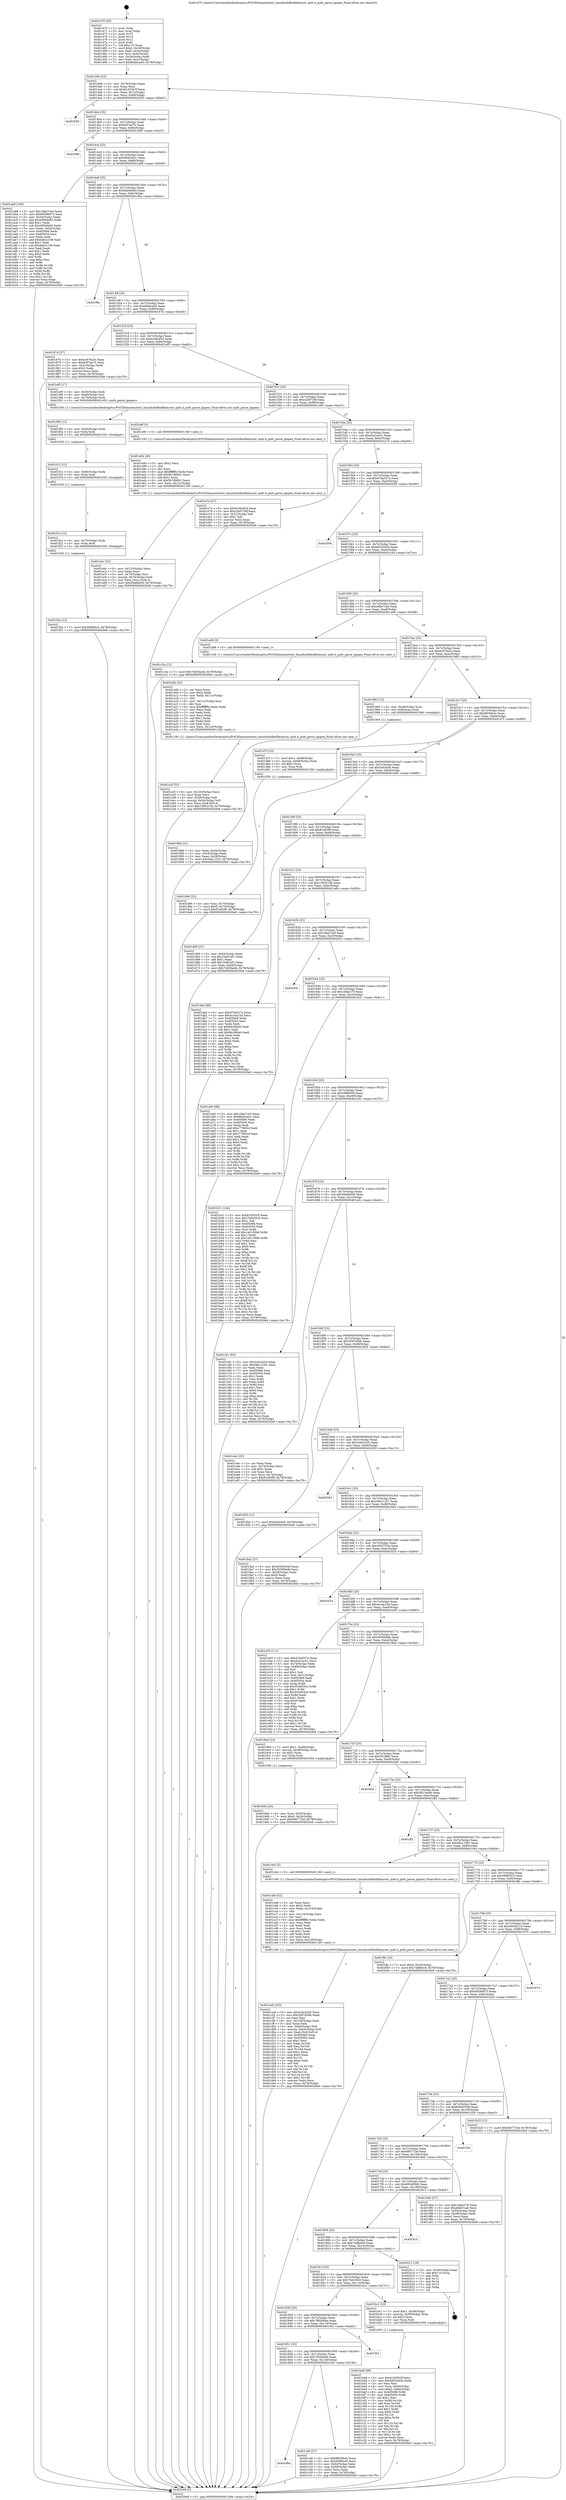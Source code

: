 digraph "0x401470" {
  label = "0x401470 (/mnt/c/Users/mathe/Desktop/tcc/POCII/binaries/extr_linuxfsnfsflexfilelayout..pnfs.h_pnfs_parse_lgopen_Final-ollvm.out::main(0))"
  labelloc = "t"
  node[shape=record]

  Entry [label="",width=0.3,height=0.3,shape=circle,fillcolor=black,style=filled]
  "0x40149d" [label="{
     0x40149d [23]\l
     | [instrs]\l
     &nbsp;&nbsp;0x40149d \<+3\>: mov -0x78(%rbp),%eax\l
     &nbsp;&nbsp;0x4014a0 \<+2\>: mov %eax,%ecx\l
     &nbsp;&nbsp;0x4014a2 \<+6\>: sub $0x81d3553f,%ecx\l
     &nbsp;&nbsp;0x4014a8 \<+3\>: mov %eax,-0x7c(%rbp)\l
     &nbsp;&nbsp;0x4014ab \<+3\>: mov %ecx,-0x80(%rbp)\l
     &nbsp;&nbsp;0x4014ae \<+6\>: je 0000000000402055 \<main+0xbe5\>\l
  }"]
  "0x402055" [label="{
     0x402055\l
  }", style=dashed]
  "0x4014b4" [label="{
     0x4014b4 [25]\l
     | [instrs]\l
     &nbsp;&nbsp;0x4014b4 \<+5\>: jmp 00000000004014b9 \<main+0x49\>\l
     &nbsp;&nbsp;0x4014b9 \<+3\>: mov -0x7c(%rbp),%eax\l
     &nbsp;&nbsp;0x4014bc \<+5\>: sub $0x83f7ee75,%eax\l
     &nbsp;&nbsp;0x4014c1 \<+6\>: mov %eax,-0x84(%rbp)\l
     &nbsp;&nbsp;0x4014c7 \<+6\>: je 000000000040188f \<main+0x41f\>\l
  }"]
  Exit [label="",width=0.3,height=0.3,shape=circle,fillcolor=black,style=filled,peripheries=2]
  "0x40188f" [label="{
     0x40188f\l
  }", style=dashed]
  "0x4014cd" [label="{
     0x4014cd [25]\l
     | [instrs]\l
     &nbsp;&nbsp;0x4014cd \<+5\>: jmp 00000000004014d2 \<main+0x62\>\l
     &nbsp;&nbsp;0x4014d2 \<+3\>: mov -0x7c(%rbp),%eax\l
     &nbsp;&nbsp;0x4014d5 \<+5\>: sub $0x98d0ce41,%eax\l
     &nbsp;&nbsp;0x4014da \<+6\>: mov %eax,-0x88(%rbp)\l
     &nbsp;&nbsp;0x4014e0 \<+6\>: je 0000000000401ab8 \<main+0x648\>\l
  }"]
  "0x401f2a" [label="{
     0x401f2a [12]\l
     | [instrs]\l
     &nbsp;&nbsp;0x401f2a \<+7\>: movl $0x596f93c5,-0x78(%rbp)\l
     &nbsp;&nbsp;0x401f31 \<+5\>: jmp 00000000004020e8 \<main+0xc78\>\l
  }"]
  "0x401ab8" [label="{
     0x401ab8 [109]\l
     | [instrs]\l
     &nbsp;&nbsp;0x401ab8 \<+5\>: mov $0x18ab7ce0,%eax\l
     &nbsp;&nbsp;0x401abd \<+5\>: mov $0x60590073,%ecx\l
     &nbsp;&nbsp;0x401ac2 \<+3\>: mov -0x54(%rbp),%edx\l
     &nbsp;&nbsp;0x401ac5 \<+6\>: add $0xe090da83,%edx\l
     &nbsp;&nbsp;0x401acb \<+3\>: add $0x1,%edx\l
     &nbsp;&nbsp;0x401ace \<+6\>: sub $0xe090da83,%edx\l
     &nbsp;&nbsp;0x401ad4 \<+3\>: mov %edx,-0x54(%rbp)\l
     &nbsp;&nbsp;0x401ad7 \<+7\>: mov 0x405068,%edx\l
     &nbsp;&nbsp;0x401ade \<+7\>: mov 0x405054,%esi\l
     &nbsp;&nbsp;0x401ae5 \<+2\>: mov %edx,%edi\l
     &nbsp;&nbsp;0x401ae7 \<+6\>: add $0xda82c109,%edi\l
     &nbsp;&nbsp;0x401aed \<+3\>: sub $0x1,%edi\l
     &nbsp;&nbsp;0x401af0 \<+6\>: sub $0xda82c109,%edi\l
     &nbsp;&nbsp;0x401af6 \<+3\>: imul %edi,%edx\l
     &nbsp;&nbsp;0x401af9 \<+3\>: and $0x1,%edx\l
     &nbsp;&nbsp;0x401afc \<+3\>: cmp $0x0,%edx\l
     &nbsp;&nbsp;0x401aff \<+4\>: sete %r8b\l
     &nbsp;&nbsp;0x401b03 \<+3\>: cmp $0xa,%esi\l
     &nbsp;&nbsp;0x401b06 \<+4\>: setl %r9b\l
     &nbsp;&nbsp;0x401b0a \<+3\>: mov %r8b,%r10b\l
     &nbsp;&nbsp;0x401b0d \<+3\>: and %r9b,%r10b\l
     &nbsp;&nbsp;0x401b10 \<+3\>: xor %r9b,%r8b\l
     &nbsp;&nbsp;0x401b13 \<+3\>: or %r8b,%r10b\l
     &nbsp;&nbsp;0x401b16 \<+4\>: test $0x1,%r10b\l
     &nbsp;&nbsp;0x401b1a \<+3\>: cmovne %ecx,%eax\l
     &nbsp;&nbsp;0x401b1d \<+3\>: mov %eax,-0x78(%rbp)\l
     &nbsp;&nbsp;0x401b20 \<+5\>: jmp 00000000004020e8 \<main+0xc78\>\l
  }"]
  "0x4014e6" [label="{
     0x4014e6 [25]\l
     | [instrs]\l
     &nbsp;&nbsp;0x4014e6 \<+5\>: jmp 00000000004014eb \<main+0x7b\>\l
     &nbsp;&nbsp;0x4014eb \<+3\>: mov -0x7c(%rbp),%eax\l
     &nbsp;&nbsp;0x4014ee \<+5\>: sub $0x9eb0d3b0,%eax\l
     &nbsp;&nbsp;0x4014f3 \<+6\>: mov %eax,-0x8c(%rbp)\l
     &nbsp;&nbsp;0x4014f9 \<+6\>: je 0000000000401f9a \<main+0xb2a\>\l
  }"]
  "0x401f1e" [label="{
     0x401f1e [12]\l
     | [instrs]\l
     &nbsp;&nbsp;0x401f1e \<+4\>: mov -0x70(%rbp),%rdx\l
     &nbsp;&nbsp;0x401f22 \<+3\>: mov %rdx,%rdi\l
     &nbsp;&nbsp;0x401f25 \<+5\>: call 0000000000401030 \<free@plt\>\l
     | [calls]\l
     &nbsp;&nbsp;0x401030 \{1\} (unknown)\l
  }"]
  "0x401f9a" [label="{
     0x401f9a\l
  }", style=dashed]
  "0x4014ff" [label="{
     0x4014ff [25]\l
     | [instrs]\l
     &nbsp;&nbsp;0x4014ff \<+5\>: jmp 0000000000401504 \<main+0x94\>\l
     &nbsp;&nbsp;0x401504 \<+3\>: mov -0x7c(%rbp),%eax\l
     &nbsp;&nbsp;0x401507 \<+5\>: sub $0xb8dbcad5,%eax\l
     &nbsp;&nbsp;0x40150c \<+6\>: mov %eax,-0x90(%rbp)\l
     &nbsp;&nbsp;0x401512 \<+6\>: je 0000000000401874 \<main+0x404\>\l
  }"]
  "0x401f12" [label="{
     0x401f12 [12]\l
     | [instrs]\l
     &nbsp;&nbsp;0x401f12 \<+4\>: mov -0x60(%rbp),%rdx\l
     &nbsp;&nbsp;0x401f16 \<+3\>: mov %rdx,%rdi\l
     &nbsp;&nbsp;0x401f19 \<+5\>: call 0000000000401030 \<free@plt\>\l
     | [calls]\l
     &nbsp;&nbsp;0x401030 \{1\} (unknown)\l
  }"]
  "0x401874" [label="{
     0x401874 [27]\l
     | [instrs]\l
     &nbsp;&nbsp;0x401874 \<+5\>: mov $0xec876a3c,%eax\l
     &nbsp;&nbsp;0x401879 \<+5\>: mov $0x83f7ee75,%ecx\l
     &nbsp;&nbsp;0x40187e \<+3\>: mov -0x2c(%rbp),%edx\l
     &nbsp;&nbsp;0x401881 \<+3\>: cmp $0x2,%edx\l
     &nbsp;&nbsp;0x401884 \<+3\>: cmovne %ecx,%eax\l
     &nbsp;&nbsp;0x401887 \<+3\>: mov %eax,-0x78(%rbp)\l
     &nbsp;&nbsp;0x40188a \<+5\>: jmp 00000000004020e8 \<main+0xc78\>\l
  }"]
  "0x401518" [label="{
     0x401518 [25]\l
     | [instrs]\l
     &nbsp;&nbsp;0x401518 \<+5\>: jmp 000000000040151d \<main+0xad\>\l
     &nbsp;&nbsp;0x40151d \<+3\>: mov -0x7c(%rbp),%eax\l
     &nbsp;&nbsp;0x401520 \<+5\>: sub $0xbc39cd54,%eax\l
     &nbsp;&nbsp;0x401525 \<+6\>: mov %eax,-0x94(%rbp)\l
     &nbsp;&nbsp;0x40152b \<+6\>: je 0000000000401ef5 \<main+0xa85\>\l
  }"]
  "0x4020e8" [label="{
     0x4020e8 [5]\l
     | [instrs]\l
     &nbsp;&nbsp;0x4020e8 \<+5\>: jmp 000000000040149d \<main+0x2d\>\l
  }"]
  "0x401470" [label="{
     0x401470 [45]\l
     | [instrs]\l
     &nbsp;&nbsp;0x401470 \<+1\>: push %rbp\l
     &nbsp;&nbsp;0x401471 \<+3\>: mov %rsp,%rbp\l
     &nbsp;&nbsp;0x401474 \<+2\>: push %r15\l
     &nbsp;&nbsp;0x401476 \<+2\>: push %r14\l
     &nbsp;&nbsp;0x401478 \<+2\>: push %r12\l
     &nbsp;&nbsp;0x40147a \<+1\>: push %rbx\l
     &nbsp;&nbsp;0x40147b \<+7\>: sub $0x110,%rsp\l
     &nbsp;&nbsp;0x401482 \<+7\>: movl $0x0,-0x30(%rbp)\l
     &nbsp;&nbsp;0x401489 \<+3\>: mov %edi,-0x34(%rbp)\l
     &nbsp;&nbsp;0x40148c \<+4\>: mov %rsi,-0x40(%rbp)\l
     &nbsp;&nbsp;0x401490 \<+3\>: mov -0x34(%rbp),%edi\l
     &nbsp;&nbsp;0x401493 \<+3\>: mov %edi,-0x2c(%rbp)\l
     &nbsp;&nbsp;0x401496 \<+7\>: movl $0xb8dbcad5,-0x78(%rbp)\l
  }"]
  "0x401f06" [label="{
     0x401f06 [12]\l
     | [instrs]\l
     &nbsp;&nbsp;0x401f06 \<+4\>: mov -0x50(%rbp),%rdx\l
     &nbsp;&nbsp;0x401f0a \<+3\>: mov %rdx,%rdi\l
     &nbsp;&nbsp;0x401f0d \<+5\>: call 0000000000401030 \<free@plt\>\l
     | [calls]\l
     &nbsp;&nbsp;0x401030 \{1\} (unknown)\l
  }"]
  "0x401ef5" [label="{
     0x401ef5 [17]\l
     | [instrs]\l
     &nbsp;&nbsp;0x401ef5 \<+4\>: mov -0x50(%rbp),%rdi\l
     &nbsp;&nbsp;0x401ef9 \<+4\>: mov -0x60(%rbp),%rsi\l
     &nbsp;&nbsp;0x401efd \<+4\>: mov -0x70(%rbp),%rdx\l
     &nbsp;&nbsp;0x401f01 \<+5\>: call 0000000000401450 \<pnfs_parse_lgopen\>\l
     | [calls]\l
     &nbsp;&nbsp;0x401450 \{1\} (/mnt/c/Users/mathe/Desktop/tcc/POCII/binaries/extr_linuxfsnfsflexfilelayout..pnfs.h_pnfs_parse_lgopen_Final-ollvm.out::pnfs_parse_lgopen)\l
  }"]
  "0x401531" [label="{
     0x401531 [25]\l
     | [instrs]\l
     &nbsp;&nbsp;0x401531 \<+5\>: jmp 0000000000401536 \<main+0xc6\>\l
     &nbsp;&nbsp;0x401536 \<+3\>: mov -0x7c(%rbp),%eax\l
     &nbsp;&nbsp;0x401539 \<+5\>: sub $0xc2b0729f,%eax\l
     &nbsp;&nbsp;0x40153e \<+6\>: mov %eax,-0x98(%rbp)\l
     &nbsp;&nbsp;0x401544 \<+6\>: je 0000000000401e8f \<main+0xa1f\>\l
  }"]
  "0x401ebc" [label="{
     0x401ebc [32]\l
     | [instrs]\l
     &nbsp;&nbsp;0x401ebc \<+6\>: mov -0x12c(%rbp),%ecx\l
     &nbsp;&nbsp;0x401ec2 \<+3\>: imul %eax,%ecx\l
     &nbsp;&nbsp;0x401ec5 \<+4\>: mov -0x70(%rbp),%rsi\l
     &nbsp;&nbsp;0x401ec9 \<+4\>: movslq -0x74(%rbp),%rdi\l
     &nbsp;&nbsp;0x401ecd \<+3\>: mov %ecx,(%rsi,%rdi,4)\l
     &nbsp;&nbsp;0x401ed0 \<+7\>: movl $0x29a6bd36,-0x78(%rbp)\l
     &nbsp;&nbsp;0x401ed7 \<+5\>: jmp 00000000004020e8 \<main+0xc78\>\l
  }"]
  "0x401e8f" [label="{
     0x401e8f [5]\l
     | [instrs]\l
     &nbsp;&nbsp;0x401e8f \<+5\>: call 0000000000401160 \<next_i\>\l
     | [calls]\l
     &nbsp;&nbsp;0x401160 \{1\} (/mnt/c/Users/mathe/Desktop/tcc/POCII/binaries/extr_linuxfsnfsflexfilelayout..pnfs.h_pnfs_parse_lgopen_Final-ollvm.out::next_i)\l
  }"]
  "0x40154a" [label="{
     0x40154a [25]\l
     | [instrs]\l
     &nbsp;&nbsp;0x40154a \<+5\>: jmp 000000000040154f \<main+0xdf\>\l
     &nbsp;&nbsp;0x40154f \<+3\>: mov -0x7c(%rbp),%eax\l
     &nbsp;&nbsp;0x401552 \<+5\>: sub $0xd2a1ec41,%eax\l
     &nbsp;&nbsp;0x401557 \<+6\>: mov %eax,-0x9c(%rbp)\l
     &nbsp;&nbsp;0x40155d \<+6\>: je 0000000000401e74 \<main+0xa04\>\l
  }"]
  "0x401e94" [label="{
     0x401e94 [40]\l
     | [instrs]\l
     &nbsp;&nbsp;0x401e94 \<+5\>: mov $0x2,%ecx\l
     &nbsp;&nbsp;0x401e99 \<+1\>: cltd\l
     &nbsp;&nbsp;0x401e9a \<+2\>: idiv %ecx\l
     &nbsp;&nbsp;0x401e9c \<+6\>: imul $0xfffffffe,%edx,%ecx\l
     &nbsp;&nbsp;0x401ea2 \<+6\>: add $0x5b7d8061,%ecx\l
     &nbsp;&nbsp;0x401ea8 \<+3\>: add $0x1,%ecx\l
     &nbsp;&nbsp;0x401eab \<+6\>: sub $0x5b7d8061,%ecx\l
     &nbsp;&nbsp;0x401eb1 \<+6\>: mov %ecx,-0x12c(%rbp)\l
     &nbsp;&nbsp;0x401eb7 \<+5\>: call 0000000000401160 \<next_i\>\l
     | [calls]\l
     &nbsp;&nbsp;0x401160 \{1\} (/mnt/c/Users/mathe/Desktop/tcc/POCII/binaries/extr_linuxfsnfsflexfilelayout..pnfs.h_pnfs_parse_lgopen_Final-ollvm.out::next_i)\l
  }"]
  "0x401e74" [label="{
     0x401e74 [27]\l
     | [instrs]\l
     &nbsp;&nbsp;0x401e74 \<+5\>: mov $0xbc39cd54,%eax\l
     &nbsp;&nbsp;0x401e79 \<+5\>: mov $0xc2b0729f,%ecx\l
     &nbsp;&nbsp;0x401e7e \<+3\>: mov -0x21(%rbp),%dl\l
     &nbsp;&nbsp;0x401e81 \<+3\>: test $0x1,%dl\l
     &nbsp;&nbsp;0x401e84 \<+3\>: cmovne %ecx,%eax\l
     &nbsp;&nbsp;0x401e87 \<+3\>: mov %eax,-0x78(%rbp)\l
     &nbsp;&nbsp;0x401e8a \<+5\>: jmp 00000000004020e8 \<main+0xc78\>\l
  }"]
  "0x401563" [label="{
     0x401563 [25]\l
     | [instrs]\l
     &nbsp;&nbsp;0x401563 \<+5\>: jmp 0000000000401568 \<main+0xf8\>\l
     &nbsp;&nbsp;0x401568 \<+3\>: mov -0x7c(%rbp),%eax\l
     &nbsp;&nbsp;0x40156b \<+5\>: sub $0xd7da527a,%eax\l
     &nbsp;&nbsp;0x401570 \<+6\>: mov %eax,-0xa0(%rbp)\l
     &nbsp;&nbsp;0x401576 \<+6\>: je 00000000004020d0 \<main+0xc60\>\l
  }"]
  "0x401d96" [label="{
     0x401d96 [23]\l
     | [instrs]\l
     &nbsp;&nbsp;0x401d96 \<+4\>: mov %rax,-0x70(%rbp)\l
     &nbsp;&nbsp;0x401d9a \<+7\>: movl $0x0,-0x74(%rbp)\l
     &nbsp;&nbsp;0x401da1 \<+7\>: movl $0x81e83f9,-0x78(%rbp)\l
     &nbsp;&nbsp;0x401da8 \<+5\>: jmp 00000000004020e8 \<main+0xc78\>\l
  }"]
  "0x4020d0" [label="{
     0x4020d0\l
  }", style=dashed]
  "0x40157c" [label="{
     0x40157c [25]\l
     | [instrs]\l
     &nbsp;&nbsp;0x40157c \<+5\>: jmp 0000000000401581 \<main+0x111\>\l
     &nbsp;&nbsp;0x401581 \<+3\>: mov -0x7c(%rbp),%eax\l
     &nbsp;&nbsp;0x401584 \<+5\>: sub $0xdd52045a,%eax\l
     &nbsp;&nbsp;0x401589 \<+6\>: mov %eax,-0xa4(%rbp)\l
     &nbsp;&nbsp;0x40158f \<+6\>: je 0000000000401c3a \<main+0x7ca\>\l
  }"]
  "0x401ced" [label="{
     0x401ced [103]\l
     | [instrs]\l
     &nbsp;&nbsp;0x401ced \<+5\>: mov $0x3cdc4220,%ecx\l
     &nbsp;&nbsp;0x401cf2 \<+5\>: mov $0x3597d59b,%edx\l
     &nbsp;&nbsp;0x401cf7 \<+2\>: xor %esi,%esi\l
     &nbsp;&nbsp;0x401cf9 \<+6\>: mov -0x128(%rbp),%edi\l
     &nbsp;&nbsp;0x401cff \<+3\>: imul %eax,%edi\l
     &nbsp;&nbsp;0x401d02 \<+4\>: mov -0x60(%rbp),%r8\l
     &nbsp;&nbsp;0x401d06 \<+4\>: movslq -0x64(%rbp),%r9\l
     &nbsp;&nbsp;0x401d0a \<+4\>: mov %edi,(%r8,%r9,4)\l
     &nbsp;&nbsp;0x401d0e \<+7\>: mov 0x405068,%eax\l
     &nbsp;&nbsp;0x401d15 \<+7\>: mov 0x405054,%edi\l
     &nbsp;&nbsp;0x401d1c \<+3\>: sub $0x1,%esi\l
     &nbsp;&nbsp;0x401d1f \<+3\>: mov %eax,%r10d\l
     &nbsp;&nbsp;0x401d22 \<+3\>: add %esi,%r10d\l
     &nbsp;&nbsp;0x401d25 \<+4\>: imul %r10d,%eax\l
     &nbsp;&nbsp;0x401d29 \<+3\>: and $0x1,%eax\l
     &nbsp;&nbsp;0x401d2c \<+3\>: cmp $0x0,%eax\l
     &nbsp;&nbsp;0x401d2f \<+4\>: sete %r11b\l
     &nbsp;&nbsp;0x401d33 \<+3\>: cmp $0xa,%edi\l
     &nbsp;&nbsp;0x401d36 \<+3\>: setl %bl\l
     &nbsp;&nbsp;0x401d39 \<+3\>: mov %r11b,%r14b\l
     &nbsp;&nbsp;0x401d3c \<+3\>: and %bl,%r14b\l
     &nbsp;&nbsp;0x401d3f \<+3\>: xor %bl,%r11b\l
     &nbsp;&nbsp;0x401d42 \<+3\>: or %r11b,%r14b\l
     &nbsp;&nbsp;0x401d45 \<+4\>: test $0x1,%r14b\l
     &nbsp;&nbsp;0x401d49 \<+3\>: cmovne %edx,%ecx\l
     &nbsp;&nbsp;0x401d4c \<+3\>: mov %ecx,-0x78(%rbp)\l
     &nbsp;&nbsp;0x401d4f \<+5\>: jmp 00000000004020e8 \<main+0xc78\>\l
  }"]
  "0x401c3a" [label="{
     0x401c3a [12]\l
     | [instrs]\l
     &nbsp;&nbsp;0x401c3a \<+7\>: movl $0x7d206ad4,-0x78(%rbp)\l
     &nbsp;&nbsp;0x401c41 \<+5\>: jmp 00000000004020e8 \<main+0xc78\>\l
  }"]
  "0x401595" [label="{
     0x401595 [25]\l
     | [instrs]\l
     &nbsp;&nbsp;0x401595 \<+5\>: jmp 000000000040159a \<main+0x12a\>\l
     &nbsp;&nbsp;0x40159a \<+3\>: mov -0x7c(%rbp),%eax\l
     &nbsp;&nbsp;0x40159d \<+5\>: sub $0xdd8e7ca6,%eax\l
     &nbsp;&nbsp;0x4015a2 \<+6\>: mov %eax,-0xa8(%rbp)\l
     &nbsp;&nbsp;0x4015a8 \<+6\>: je 0000000000401a06 \<main+0x596\>\l
  }"]
  "0x401cb9" [label="{
     0x401cb9 [52]\l
     | [instrs]\l
     &nbsp;&nbsp;0x401cb9 \<+2\>: xor %ecx,%ecx\l
     &nbsp;&nbsp;0x401cbb \<+5\>: mov $0x2,%edx\l
     &nbsp;&nbsp;0x401cc0 \<+6\>: mov %edx,-0x124(%rbp)\l
     &nbsp;&nbsp;0x401cc6 \<+1\>: cltd\l
     &nbsp;&nbsp;0x401cc7 \<+6\>: mov -0x124(%rbp),%esi\l
     &nbsp;&nbsp;0x401ccd \<+2\>: idiv %esi\l
     &nbsp;&nbsp;0x401ccf \<+6\>: imul $0xfffffffe,%edx,%edx\l
     &nbsp;&nbsp;0x401cd5 \<+2\>: mov %ecx,%edi\l
     &nbsp;&nbsp;0x401cd7 \<+2\>: sub %edx,%edi\l
     &nbsp;&nbsp;0x401cd9 \<+2\>: mov %ecx,%edx\l
     &nbsp;&nbsp;0x401cdb \<+3\>: sub $0x1,%edx\l
     &nbsp;&nbsp;0x401cde \<+2\>: add %edx,%edi\l
     &nbsp;&nbsp;0x401ce0 \<+2\>: sub %edi,%ecx\l
     &nbsp;&nbsp;0x401ce2 \<+6\>: mov %ecx,-0x128(%rbp)\l
     &nbsp;&nbsp;0x401ce8 \<+5\>: call 0000000000401160 \<next_i\>\l
     | [calls]\l
     &nbsp;&nbsp;0x401160 \{1\} (/mnt/c/Users/mathe/Desktop/tcc/POCII/binaries/extr_linuxfsnfsflexfilelayout..pnfs.h_pnfs_parse_lgopen_Final-ollvm.out::next_i)\l
  }"]
  "0x401a06" [label="{
     0x401a06 [5]\l
     | [instrs]\l
     &nbsp;&nbsp;0x401a06 \<+5\>: call 0000000000401160 \<next_i\>\l
     | [calls]\l
     &nbsp;&nbsp;0x401160 \{1\} (/mnt/c/Users/mathe/Desktop/tcc/POCII/binaries/extr_linuxfsnfsflexfilelayout..pnfs.h_pnfs_parse_lgopen_Final-ollvm.out::next_i)\l
  }"]
  "0x4015ae" [label="{
     0x4015ae [25]\l
     | [instrs]\l
     &nbsp;&nbsp;0x4015ae \<+5\>: jmp 00000000004015b3 \<main+0x143\>\l
     &nbsp;&nbsp;0x4015b3 \<+3\>: mov -0x7c(%rbp),%eax\l
     &nbsp;&nbsp;0x4015b6 \<+5\>: sub $0xec876a3c,%eax\l
     &nbsp;&nbsp;0x4015bb \<+6\>: mov %eax,-0xac(%rbp)\l
     &nbsp;&nbsp;0x4015c1 \<+6\>: je 0000000000401980 \<main+0x510\>\l
  }"]
  "0x40186a" [label="{
     0x40186a\l
  }", style=dashed]
  "0x401980" [label="{
     0x401980 [13]\l
     | [instrs]\l
     &nbsp;&nbsp;0x401980 \<+4\>: mov -0x40(%rbp),%rax\l
     &nbsp;&nbsp;0x401984 \<+4\>: mov 0x8(%rax),%rdi\l
     &nbsp;&nbsp;0x401988 \<+5\>: call 0000000000401060 \<atoi@plt\>\l
     | [calls]\l
     &nbsp;&nbsp;0x401060 \{1\} (unknown)\l
  }"]
  "0x4015c7" [label="{
     0x4015c7 [25]\l
     | [instrs]\l
     &nbsp;&nbsp;0x4015c7 \<+5\>: jmp 00000000004015cc \<main+0x15c\>\l
     &nbsp;&nbsp;0x4015cc \<+3\>: mov -0x7c(%rbp),%eax\l
     &nbsp;&nbsp;0x4015cf \<+5\>: sub $0xf6939e4c,%eax\l
     &nbsp;&nbsp;0x4015d4 \<+6\>: mov %eax,-0xb0(%rbp)\l
     &nbsp;&nbsp;0x4015da \<+6\>: je 0000000000401d7f \<main+0x90f\>\l
  }"]
  "0x40198d" [label="{
     0x40198d [21]\l
     | [instrs]\l
     &nbsp;&nbsp;0x40198d \<+3\>: mov %eax,-0x44(%rbp)\l
     &nbsp;&nbsp;0x401990 \<+3\>: mov -0x44(%rbp),%eax\l
     &nbsp;&nbsp;0x401993 \<+3\>: mov %eax,-0x28(%rbp)\l
     &nbsp;&nbsp;0x401996 \<+7\>: movl $0x3de11251,-0x78(%rbp)\l
     &nbsp;&nbsp;0x40199d \<+5\>: jmp 00000000004020e8 \<main+0xc78\>\l
  }"]
  "0x401c46" [label="{
     0x401c46 [27]\l
     | [instrs]\l
     &nbsp;&nbsp;0x401c46 \<+5\>: mov $0xf6939e4c,%eax\l
     &nbsp;&nbsp;0x401c4b \<+5\>: mov $0x26f89c00,%ecx\l
     &nbsp;&nbsp;0x401c50 \<+3\>: mov -0x64(%rbp),%edx\l
     &nbsp;&nbsp;0x401c53 \<+3\>: cmp -0x58(%rbp),%edx\l
     &nbsp;&nbsp;0x401c56 \<+3\>: cmovl %ecx,%eax\l
     &nbsp;&nbsp;0x401c59 \<+3\>: mov %eax,-0x78(%rbp)\l
     &nbsp;&nbsp;0x401c5c \<+5\>: jmp 00000000004020e8 \<main+0xc78\>\l
  }"]
  "0x401d7f" [label="{
     0x401d7f [23]\l
     | [instrs]\l
     &nbsp;&nbsp;0x401d7f \<+7\>: movl $0x1,-0x68(%rbp)\l
     &nbsp;&nbsp;0x401d86 \<+4\>: movslq -0x68(%rbp),%rax\l
     &nbsp;&nbsp;0x401d8a \<+4\>: shl $0x2,%rax\l
     &nbsp;&nbsp;0x401d8e \<+3\>: mov %rax,%rdi\l
     &nbsp;&nbsp;0x401d91 \<+5\>: call 0000000000401050 \<malloc@plt\>\l
     | [calls]\l
     &nbsp;&nbsp;0x401050 \{1\} (unknown)\l
  }"]
  "0x4015e0" [label="{
     0x4015e0 [25]\l
     | [instrs]\l
     &nbsp;&nbsp;0x4015e0 \<+5\>: jmp 00000000004015e5 \<main+0x175\>\l
     &nbsp;&nbsp;0x4015e5 \<+3\>: mov -0x7c(%rbp),%eax\l
     &nbsp;&nbsp;0x4015e8 \<+5\>: sub $0x5e454c6,%eax\l
     &nbsp;&nbsp;0x4015ed \<+6\>: mov %eax,-0xb4(%rbp)\l
     &nbsp;&nbsp;0x4015f3 \<+6\>: je 0000000000401d60 \<main+0x8f0\>\l
  }"]
  "0x401851" [label="{
     0x401851 [25]\l
     | [instrs]\l
     &nbsp;&nbsp;0x401851 \<+5\>: jmp 0000000000401856 \<main+0x3e6\>\l
     &nbsp;&nbsp;0x401856 \<+3\>: mov -0x7c(%rbp),%eax\l
     &nbsp;&nbsp;0x401859 \<+5\>: sub $0x7d206ad4,%eax\l
     &nbsp;&nbsp;0x40185e \<+6\>: mov %eax,-0x118(%rbp)\l
     &nbsp;&nbsp;0x401864 \<+6\>: je 0000000000401c46 \<main+0x7d6\>\l
  }"]
  "0x401d60" [label="{
     0x401d60 [31]\l
     | [instrs]\l
     &nbsp;&nbsp;0x401d60 \<+3\>: mov -0x64(%rbp),%eax\l
     &nbsp;&nbsp;0x401d63 \<+5\>: sub $0x1b481ef1,%eax\l
     &nbsp;&nbsp;0x401d68 \<+3\>: add $0x1,%eax\l
     &nbsp;&nbsp;0x401d6b \<+5\>: add $0x1b481ef1,%eax\l
     &nbsp;&nbsp;0x401d70 \<+3\>: mov %eax,-0x64(%rbp)\l
     &nbsp;&nbsp;0x401d73 \<+7\>: movl $0x7d206ad4,-0x78(%rbp)\l
     &nbsp;&nbsp;0x401d7a \<+5\>: jmp 00000000004020e8 \<main+0xc78\>\l
  }"]
  "0x4015f9" [label="{
     0x4015f9 [25]\l
     | [instrs]\l
     &nbsp;&nbsp;0x4015f9 \<+5\>: jmp 00000000004015fe \<main+0x18e\>\l
     &nbsp;&nbsp;0x4015fe \<+3\>: mov -0x7c(%rbp),%eax\l
     &nbsp;&nbsp;0x401601 \<+5\>: sub $0x81e83f9,%eax\l
     &nbsp;&nbsp;0x401606 \<+6\>: mov %eax,-0xb8(%rbp)\l
     &nbsp;&nbsp;0x40160c \<+6\>: je 0000000000401dad \<main+0x93d\>\l
  }"]
  "0x401f42" [label="{
     0x401f42\l
  }", style=dashed]
  "0x401dad" [label="{
     0x401dad [88]\l
     | [instrs]\l
     &nbsp;&nbsp;0x401dad \<+5\>: mov $0xd7da527a,%eax\l
     &nbsp;&nbsp;0x401db2 \<+5\>: mov $0x4cc4a15d,%ecx\l
     &nbsp;&nbsp;0x401db7 \<+7\>: mov 0x405068,%edx\l
     &nbsp;&nbsp;0x401dbe \<+7\>: mov 0x405054,%esi\l
     &nbsp;&nbsp;0x401dc5 \<+2\>: mov %edx,%edi\l
     &nbsp;&nbsp;0x401dc7 \<+6\>: sub $0xfdc56b40,%edi\l
     &nbsp;&nbsp;0x401dcd \<+3\>: sub $0x1,%edi\l
     &nbsp;&nbsp;0x401dd0 \<+6\>: add $0xfdc56b40,%edi\l
     &nbsp;&nbsp;0x401dd6 \<+3\>: imul %edi,%edx\l
     &nbsp;&nbsp;0x401dd9 \<+3\>: and $0x1,%edx\l
     &nbsp;&nbsp;0x401ddc \<+3\>: cmp $0x0,%edx\l
     &nbsp;&nbsp;0x401ddf \<+4\>: sete %r8b\l
     &nbsp;&nbsp;0x401de3 \<+3\>: cmp $0xa,%esi\l
     &nbsp;&nbsp;0x401de6 \<+4\>: setl %r9b\l
     &nbsp;&nbsp;0x401dea \<+3\>: mov %r8b,%r10b\l
     &nbsp;&nbsp;0x401ded \<+3\>: and %r9b,%r10b\l
     &nbsp;&nbsp;0x401df0 \<+3\>: xor %r9b,%r8b\l
     &nbsp;&nbsp;0x401df3 \<+3\>: or %r8b,%r10b\l
     &nbsp;&nbsp;0x401df6 \<+4\>: test $0x1,%r10b\l
     &nbsp;&nbsp;0x401dfa \<+3\>: cmovne %ecx,%eax\l
     &nbsp;&nbsp;0x401dfd \<+3\>: mov %eax,-0x78(%rbp)\l
     &nbsp;&nbsp;0x401e00 \<+5\>: jmp 00000000004020e8 \<main+0xc78\>\l
  }"]
  "0x401612" [label="{
     0x401612 [25]\l
     | [instrs]\l
     &nbsp;&nbsp;0x401612 \<+5\>: jmp 0000000000401617 \<main+0x1a7\>\l
     &nbsp;&nbsp;0x401617 \<+3\>: mov -0x7c(%rbp),%eax\l
     &nbsp;&nbsp;0x40161a \<+5\>: sub $0x1595215b,%eax\l
     &nbsp;&nbsp;0x40161f \<+6\>: mov %eax,-0xbc(%rbp)\l
     &nbsp;&nbsp;0x401625 \<+6\>: je 0000000000401a60 \<main+0x5f0\>\l
  }"]
  "0x401bd8" [label="{
     0x401bd8 [98]\l
     | [instrs]\l
     &nbsp;&nbsp;0x401bd8 \<+5\>: mov $0x81d3553f,%ecx\l
     &nbsp;&nbsp;0x401bdd \<+5\>: mov $0xdd52045a,%edx\l
     &nbsp;&nbsp;0x401be2 \<+2\>: xor %esi,%esi\l
     &nbsp;&nbsp;0x401be4 \<+4\>: mov %rax,-0x60(%rbp)\l
     &nbsp;&nbsp;0x401be8 \<+7\>: movl $0x0,-0x64(%rbp)\l
     &nbsp;&nbsp;0x401bef \<+8\>: mov 0x405068,%r8d\l
     &nbsp;&nbsp;0x401bf7 \<+8\>: mov 0x405054,%r9d\l
     &nbsp;&nbsp;0x401bff \<+3\>: sub $0x1,%esi\l
     &nbsp;&nbsp;0x401c02 \<+3\>: mov %r8d,%r10d\l
     &nbsp;&nbsp;0x401c05 \<+3\>: add %esi,%r10d\l
     &nbsp;&nbsp;0x401c08 \<+4\>: imul %r10d,%r8d\l
     &nbsp;&nbsp;0x401c0c \<+4\>: and $0x1,%r8d\l
     &nbsp;&nbsp;0x401c10 \<+4\>: cmp $0x0,%r8d\l
     &nbsp;&nbsp;0x401c14 \<+4\>: sete %r11b\l
     &nbsp;&nbsp;0x401c18 \<+4\>: cmp $0xa,%r9d\l
     &nbsp;&nbsp;0x401c1c \<+3\>: setl %bl\l
     &nbsp;&nbsp;0x401c1f \<+3\>: mov %r11b,%r14b\l
     &nbsp;&nbsp;0x401c22 \<+3\>: and %bl,%r14b\l
     &nbsp;&nbsp;0x401c25 \<+3\>: xor %bl,%r11b\l
     &nbsp;&nbsp;0x401c28 \<+3\>: or %r11b,%r14b\l
     &nbsp;&nbsp;0x401c2b \<+4\>: test $0x1,%r14b\l
     &nbsp;&nbsp;0x401c2f \<+3\>: cmovne %edx,%ecx\l
     &nbsp;&nbsp;0x401c32 \<+3\>: mov %ecx,-0x78(%rbp)\l
     &nbsp;&nbsp;0x401c35 \<+5\>: jmp 00000000004020e8 \<main+0xc78\>\l
  }"]
  "0x401a60" [label="{
     0x401a60 [88]\l
     | [instrs]\l
     &nbsp;&nbsp;0x401a60 \<+5\>: mov $0x18ab7ce0,%eax\l
     &nbsp;&nbsp;0x401a65 \<+5\>: mov $0x98d0ce41,%ecx\l
     &nbsp;&nbsp;0x401a6a \<+7\>: mov 0x405068,%edx\l
     &nbsp;&nbsp;0x401a71 \<+7\>: mov 0x405054,%esi\l
     &nbsp;&nbsp;0x401a78 \<+2\>: mov %edx,%edi\l
     &nbsp;&nbsp;0x401a7a \<+6\>: add $0xc77883cf,%edi\l
     &nbsp;&nbsp;0x401a80 \<+3\>: sub $0x1,%edi\l
     &nbsp;&nbsp;0x401a83 \<+6\>: sub $0xc77883cf,%edi\l
     &nbsp;&nbsp;0x401a89 \<+3\>: imul %edi,%edx\l
     &nbsp;&nbsp;0x401a8c \<+3\>: and $0x1,%edx\l
     &nbsp;&nbsp;0x401a8f \<+3\>: cmp $0x0,%edx\l
     &nbsp;&nbsp;0x401a92 \<+4\>: sete %r8b\l
     &nbsp;&nbsp;0x401a96 \<+3\>: cmp $0xa,%esi\l
     &nbsp;&nbsp;0x401a99 \<+4\>: setl %r9b\l
     &nbsp;&nbsp;0x401a9d \<+3\>: mov %r8b,%r10b\l
     &nbsp;&nbsp;0x401aa0 \<+3\>: and %r9b,%r10b\l
     &nbsp;&nbsp;0x401aa3 \<+3\>: xor %r9b,%r8b\l
     &nbsp;&nbsp;0x401aa6 \<+3\>: or %r8b,%r10b\l
     &nbsp;&nbsp;0x401aa9 \<+4\>: test $0x1,%r10b\l
     &nbsp;&nbsp;0x401aad \<+3\>: cmovne %ecx,%eax\l
     &nbsp;&nbsp;0x401ab0 \<+3\>: mov %eax,-0x78(%rbp)\l
     &nbsp;&nbsp;0x401ab3 \<+5\>: jmp 00000000004020e8 \<main+0xc78\>\l
  }"]
  "0x40162b" [label="{
     0x40162b [25]\l
     | [instrs]\l
     &nbsp;&nbsp;0x40162b \<+5\>: jmp 0000000000401630 \<main+0x1c0\>\l
     &nbsp;&nbsp;0x401630 \<+3\>: mov -0x7c(%rbp),%eax\l
     &nbsp;&nbsp;0x401633 \<+5\>: sub $0x18ab7ce0,%eax\l
     &nbsp;&nbsp;0x401638 \<+6\>: mov %eax,-0xc0(%rbp)\l
     &nbsp;&nbsp;0x40163e \<+6\>: je 000000000040203c \<main+0xbcc\>\l
  }"]
  "0x401838" [label="{
     0x401838 [25]\l
     | [instrs]\l
     &nbsp;&nbsp;0x401838 \<+5\>: jmp 000000000040183d \<main+0x3cd\>\l
     &nbsp;&nbsp;0x40183d \<+3\>: mov -0x7c(%rbp),%eax\l
     &nbsp;&nbsp;0x401840 \<+5\>: sub $0x788269aa,%eax\l
     &nbsp;&nbsp;0x401845 \<+6\>: mov %eax,-0x114(%rbp)\l
     &nbsp;&nbsp;0x40184b \<+6\>: je 0000000000401f42 \<main+0xad2\>\l
  }"]
  "0x40203c" [label="{
     0x40203c\l
  }", style=dashed]
  "0x401644" [label="{
     0x401644 [25]\l
     | [instrs]\l
     &nbsp;&nbsp;0x401644 \<+5\>: jmp 0000000000401649 \<main+0x1d9\>\l
     &nbsp;&nbsp;0x401649 \<+3\>: mov -0x7c(%rbp),%eax\l
     &nbsp;&nbsp;0x40164c \<+5\>: sub $0x1efae279,%eax\l
     &nbsp;&nbsp;0x401651 \<+6\>: mov %eax,-0xc4(%rbp)\l
     &nbsp;&nbsp;0x401657 \<+6\>: je 0000000000401b31 \<main+0x6c1\>\l
  }"]
  "0x401bc1" [label="{
     0x401bc1 [23]\l
     | [instrs]\l
     &nbsp;&nbsp;0x401bc1 \<+7\>: movl $0x1,-0x58(%rbp)\l
     &nbsp;&nbsp;0x401bc8 \<+4\>: movslq -0x58(%rbp),%rax\l
     &nbsp;&nbsp;0x401bcc \<+4\>: shl $0x2,%rax\l
     &nbsp;&nbsp;0x401bd0 \<+3\>: mov %rax,%rdi\l
     &nbsp;&nbsp;0x401bd3 \<+5\>: call 0000000000401050 \<malloc@plt\>\l
     | [calls]\l
     &nbsp;&nbsp;0x401050 \{1\} (unknown)\l
  }"]
  "0x401b31" [label="{
     0x401b31 [144]\l
     | [instrs]\l
     &nbsp;&nbsp;0x401b31 \<+5\>: mov $0x81d3553f,%eax\l
     &nbsp;&nbsp;0x401b36 \<+5\>: mov $0x75d430c0,%ecx\l
     &nbsp;&nbsp;0x401b3b \<+2\>: mov $0x1,%dl\l
     &nbsp;&nbsp;0x401b3d \<+7\>: mov 0x405068,%esi\l
     &nbsp;&nbsp;0x401b44 \<+7\>: mov 0x405054,%edi\l
     &nbsp;&nbsp;0x401b4b \<+3\>: mov %esi,%r8d\l
     &nbsp;&nbsp;0x401b4e \<+7\>: add $0x1a0126b6,%r8d\l
     &nbsp;&nbsp;0x401b55 \<+4\>: sub $0x1,%r8d\l
     &nbsp;&nbsp;0x401b59 \<+7\>: sub $0x1a0126b6,%r8d\l
     &nbsp;&nbsp;0x401b60 \<+4\>: imul %r8d,%esi\l
     &nbsp;&nbsp;0x401b64 \<+3\>: and $0x1,%esi\l
     &nbsp;&nbsp;0x401b67 \<+3\>: cmp $0x0,%esi\l
     &nbsp;&nbsp;0x401b6a \<+4\>: sete %r9b\l
     &nbsp;&nbsp;0x401b6e \<+3\>: cmp $0xa,%edi\l
     &nbsp;&nbsp;0x401b71 \<+4\>: setl %r10b\l
     &nbsp;&nbsp;0x401b75 \<+3\>: mov %r9b,%r11b\l
     &nbsp;&nbsp;0x401b78 \<+4\>: xor $0xff,%r11b\l
     &nbsp;&nbsp;0x401b7c \<+3\>: mov %r10b,%bl\l
     &nbsp;&nbsp;0x401b7f \<+3\>: xor $0xff,%bl\l
     &nbsp;&nbsp;0x401b82 \<+3\>: xor $0x1,%dl\l
     &nbsp;&nbsp;0x401b85 \<+3\>: mov %r11b,%r14b\l
     &nbsp;&nbsp;0x401b88 \<+4\>: and $0xff,%r14b\l
     &nbsp;&nbsp;0x401b8c \<+3\>: and %dl,%r9b\l
     &nbsp;&nbsp;0x401b8f \<+3\>: mov %bl,%r15b\l
     &nbsp;&nbsp;0x401b92 \<+4\>: and $0xff,%r15b\l
     &nbsp;&nbsp;0x401b96 \<+3\>: and %dl,%r10b\l
     &nbsp;&nbsp;0x401b99 \<+3\>: or %r9b,%r14b\l
     &nbsp;&nbsp;0x401b9c \<+3\>: or %r10b,%r15b\l
     &nbsp;&nbsp;0x401b9f \<+3\>: xor %r15b,%r14b\l
     &nbsp;&nbsp;0x401ba2 \<+3\>: or %bl,%r11b\l
     &nbsp;&nbsp;0x401ba5 \<+4\>: xor $0xff,%r11b\l
     &nbsp;&nbsp;0x401ba9 \<+3\>: or $0x1,%dl\l
     &nbsp;&nbsp;0x401bac \<+3\>: and %dl,%r11b\l
     &nbsp;&nbsp;0x401baf \<+3\>: or %r11b,%r14b\l
     &nbsp;&nbsp;0x401bb2 \<+4\>: test $0x1,%r14b\l
     &nbsp;&nbsp;0x401bb6 \<+3\>: cmovne %ecx,%eax\l
     &nbsp;&nbsp;0x401bb9 \<+3\>: mov %eax,-0x78(%rbp)\l
     &nbsp;&nbsp;0x401bbc \<+5\>: jmp 00000000004020e8 \<main+0xc78\>\l
  }"]
  "0x40165d" [label="{
     0x40165d [25]\l
     | [instrs]\l
     &nbsp;&nbsp;0x40165d \<+5\>: jmp 0000000000401662 \<main+0x1f2\>\l
     &nbsp;&nbsp;0x401662 \<+3\>: mov -0x7c(%rbp),%eax\l
     &nbsp;&nbsp;0x401665 \<+5\>: sub $0x26f89c00,%eax\l
     &nbsp;&nbsp;0x40166a \<+6\>: mov %eax,-0xc8(%rbp)\l
     &nbsp;&nbsp;0x401670 \<+6\>: je 0000000000401c61 \<main+0x7f1\>\l
  }"]
  "0x40181f" [label="{
     0x40181f [25]\l
     | [instrs]\l
     &nbsp;&nbsp;0x40181f \<+5\>: jmp 0000000000401824 \<main+0x3b4\>\l
     &nbsp;&nbsp;0x401824 \<+3\>: mov -0x7c(%rbp),%eax\l
     &nbsp;&nbsp;0x401827 \<+5\>: sub $0x75d430c0,%eax\l
     &nbsp;&nbsp;0x40182c \<+6\>: mov %eax,-0x110(%rbp)\l
     &nbsp;&nbsp;0x401832 \<+6\>: je 0000000000401bc1 \<main+0x751\>\l
  }"]
  "0x401c61" [label="{
     0x401c61 [83]\l
     | [instrs]\l
     &nbsp;&nbsp;0x401c61 \<+5\>: mov $0x3cdc4220,%eax\l
     &nbsp;&nbsp;0x401c66 \<+5\>: mov $0x58a12381,%ecx\l
     &nbsp;&nbsp;0x401c6b \<+2\>: xor %edx,%edx\l
     &nbsp;&nbsp;0x401c6d \<+7\>: mov 0x405068,%esi\l
     &nbsp;&nbsp;0x401c74 \<+7\>: mov 0x405054,%edi\l
     &nbsp;&nbsp;0x401c7b \<+3\>: sub $0x1,%edx\l
     &nbsp;&nbsp;0x401c7e \<+3\>: mov %esi,%r8d\l
     &nbsp;&nbsp;0x401c81 \<+3\>: add %edx,%r8d\l
     &nbsp;&nbsp;0x401c84 \<+4\>: imul %r8d,%esi\l
     &nbsp;&nbsp;0x401c88 \<+3\>: and $0x1,%esi\l
     &nbsp;&nbsp;0x401c8b \<+3\>: cmp $0x0,%esi\l
     &nbsp;&nbsp;0x401c8e \<+4\>: sete %r9b\l
     &nbsp;&nbsp;0x401c92 \<+3\>: cmp $0xa,%edi\l
     &nbsp;&nbsp;0x401c95 \<+4\>: setl %r10b\l
     &nbsp;&nbsp;0x401c99 \<+3\>: mov %r9b,%r11b\l
     &nbsp;&nbsp;0x401c9c \<+3\>: and %r10b,%r11b\l
     &nbsp;&nbsp;0x401c9f \<+3\>: xor %r10b,%r9b\l
     &nbsp;&nbsp;0x401ca2 \<+3\>: or %r9b,%r11b\l
     &nbsp;&nbsp;0x401ca5 \<+4\>: test $0x1,%r11b\l
     &nbsp;&nbsp;0x401ca9 \<+3\>: cmovne %ecx,%eax\l
     &nbsp;&nbsp;0x401cac \<+3\>: mov %eax,-0x78(%rbp)\l
     &nbsp;&nbsp;0x401caf \<+5\>: jmp 00000000004020e8 \<main+0xc78\>\l
  }"]
  "0x401676" [label="{
     0x401676 [25]\l
     | [instrs]\l
     &nbsp;&nbsp;0x401676 \<+5\>: jmp 000000000040167b \<main+0x20b\>\l
     &nbsp;&nbsp;0x40167b \<+3\>: mov -0x7c(%rbp),%eax\l
     &nbsp;&nbsp;0x40167e \<+5\>: sub $0x29a6bd36,%eax\l
     &nbsp;&nbsp;0x401683 \<+6\>: mov %eax,-0xcc(%rbp)\l
     &nbsp;&nbsp;0x401689 \<+6\>: je 0000000000401edc \<main+0xa6c\>\l
  }"]
  "0x402011" [label="{
     0x402011 [19]\l
     | [instrs]\l
     &nbsp;&nbsp;0x402011 \<+3\>: mov -0x30(%rbp),%eax\l
     &nbsp;&nbsp;0x402014 \<+7\>: add $0x110,%rsp\l
     &nbsp;&nbsp;0x40201b \<+1\>: pop %rbx\l
     &nbsp;&nbsp;0x40201c \<+2\>: pop %r12\l
     &nbsp;&nbsp;0x40201e \<+2\>: pop %r14\l
     &nbsp;&nbsp;0x402020 \<+2\>: pop %r15\l
     &nbsp;&nbsp;0x402022 \<+1\>: pop %rbp\l
     &nbsp;&nbsp;0x402023 \<+1\>: ret\l
  }"]
  "0x401edc" [label="{
     0x401edc [25]\l
     | [instrs]\l
     &nbsp;&nbsp;0x401edc \<+2\>: xor %eax,%eax\l
     &nbsp;&nbsp;0x401ede \<+3\>: mov -0x74(%rbp),%ecx\l
     &nbsp;&nbsp;0x401ee1 \<+3\>: sub $0x1,%eax\l
     &nbsp;&nbsp;0x401ee4 \<+2\>: sub %eax,%ecx\l
     &nbsp;&nbsp;0x401ee6 \<+3\>: mov %ecx,-0x74(%rbp)\l
     &nbsp;&nbsp;0x401ee9 \<+7\>: movl $0x81e83f9,-0x78(%rbp)\l
     &nbsp;&nbsp;0x401ef0 \<+5\>: jmp 00000000004020e8 \<main+0xc78\>\l
  }"]
  "0x40168f" [label="{
     0x40168f [25]\l
     | [instrs]\l
     &nbsp;&nbsp;0x40168f \<+5\>: jmp 0000000000401694 \<main+0x224\>\l
     &nbsp;&nbsp;0x401694 \<+3\>: mov -0x7c(%rbp),%eax\l
     &nbsp;&nbsp;0x401697 \<+5\>: sub $0x3597d59b,%eax\l
     &nbsp;&nbsp;0x40169c \<+6\>: mov %eax,-0xd0(%rbp)\l
     &nbsp;&nbsp;0x4016a2 \<+6\>: je 0000000000401d54 \<main+0x8e4\>\l
  }"]
  "0x401806" [label="{
     0x401806 [25]\l
     | [instrs]\l
     &nbsp;&nbsp;0x401806 \<+5\>: jmp 000000000040180b \<main+0x39b\>\l
     &nbsp;&nbsp;0x40180b \<+3\>: mov -0x7c(%rbp),%eax\l
     &nbsp;&nbsp;0x40180e \<+5\>: sub $0x74dfb0c8,%eax\l
     &nbsp;&nbsp;0x401813 \<+6\>: mov %eax,-0x10c(%rbp)\l
     &nbsp;&nbsp;0x401819 \<+6\>: je 0000000000402011 \<main+0xba1\>\l
  }"]
  "0x401d54" [label="{
     0x401d54 [12]\l
     | [instrs]\l
     &nbsp;&nbsp;0x401d54 \<+7\>: movl $0x5e454c6,-0x78(%rbp)\l
     &nbsp;&nbsp;0x401d5b \<+5\>: jmp 00000000004020e8 \<main+0xc78\>\l
  }"]
  "0x4016a8" [label="{
     0x4016a8 [25]\l
     | [instrs]\l
     &nbsp;&nbsp;0x4016a8 \<+5\>: jmp 00000000004016ad \<main+0x23d\>\l
     &nbsp;&nbsp;0x4016ad \<+3\>: mov -0x7c(%rbp),%eax\l
     &nbsp;&nbsp;0x4016b0 \<+5\>: sub $0x3cdc4220,%eax\l
     &nbsp;&nbsp;0x4016b5 \<+6\>: mov %eax,-0xd4(%rbp)\l
     &nbsp;&nbsp;0x4016bb \<+6\>: je 0000000000402083 \<main+0xc13\>\l
  }"]
  "0x401915" [label="{
     0x401915\l
  }", style=dashed]
  "0x402083" [label="{
     0x402083\l
  }", style=dashed]
  "0x4016c1" [label="{
     0x4016c1 [25]\l
     | [instrs]\l
     &nbsp;&nbsp;0x4016c1 \<+5\>: jmp 00000000004016c6 \<main+0x256\>\l
     &nbsp;&nbsp;0x4016c6 \<+3\>: mov -0x7c(%rbp),%eax\l
     &nbsp;&nbsp;0x4016c9 \<+5\>: sub $0x3de11251,%eax\l
     &nbsp;&nbsp;0x4016ce \<+6\>: mov %eax,-0xd8(%rbp)\l
     &nbsp;&nbsp;0x4016d4 \<+6\>: je 00000000004019a2 \<main+0x532\>\l
  }"]
  "0x401a3f" [label="{
     0x401a3f [33]\l
     | [instrs]\l
     &nbsp;&nbsp;0x401a3f \<+6\>: mov -0x120(%rbp),%ecx\l
     &nbsp;&nbsp;0x401a45 \<+3\>: imul %eax,%ecx\l
     &nbsp;&nbsp;0x401a48 \<+4\>: mov -0x50(%rbp),%r8\l
     &nbsp;&nbsp;0x401a4c \<+4\>: movslq -0x54(%rbp),%r9\l
     &nbsp;&nbsp;0x401a50 \<+4\>: mov %ecx,(%r8,%r9,4)\l
     &nbsp;&nbsp;0x401a54 \<+7\>: movl $0x1595215b,-0x78(%rbp)\l
     &nbsp;&nbsp;0x401a5b \<+5\>: jmp 00000000004020e8 \<main+0xc78\>\l
  }"]
  "0x4019a2" [label="{
     0x4019a2 [27]\l
     | [instrs]\l
     &nbsp;&nbsp;0x4019a2 \<+5\>: mov $0x65645348,%eax\l
     &nbsp;&nbsp;0x4019a7 \<+5\>: mov $0x50599ddb,%ecx\l
     &nbsp;&nbsp;0x4019ac \<+3\>: mov -0x28(%rbp),%edx\l
     &nbsp;&nbsp;0x4019af \<+3\>: cmp $0x0,%edx\l
     &nbsp;&nbsp;0x4019b2 \<+3\>: cmove %ecx,%eax\l
     &nbsp;&nbsp;0x4019b5 \<+3\>: mov %eax,-0x78(%rbp)\l
     &nbsp;&nbsp;0x4019b8 \<+5\>: jmp 00000000004020e8 \<main+0xc78\>\l
  }"]
  "0x4016da" [label="{
     0x4016da [25]\l
     | [instrs]\l
     &nbsp;&nbsp;0x4016da \<+5\>: jmp 00000000004016df \<main+0x26f\>\l
     &nbsp;&nbsp;0x4016df \<+3\>: mov -0x7c(%rbp),%eax\l
     &nbsp;&nbsp;0x4016e2 \<+5\>: sub $0x4050703a,%eax\l
     &nbsp;&nbsp;0x4016e7 \<+6\>: mov %eax,-0xdc(%rbp)\l
     &nbsp;&nbsp;0x4016ed \<+6\>: je 0000000000402024 \<main+0xbb4\>\l
  }"]
  "0x401a0b" [label="{
     0x401a0b [52]\l
     | [instrs]\l
     &nbsp;&nbsp;0x401a0b \<+2\>: xor %ecx,%ecx\l
     &nbsp;&nbsp;0x401a0d \<+5\>: mov $0x2,%edx\l
     &nbsp;&nbsp;0x401a12 \<+6\>: mov %edx,-0x11c(%rbp)\l
     &nbsp;&nbsp;0x401a18 \<+1\>: cltd\l
     &nbsp;&nbsp;0x401a19 \<+6\>: mov -0x11c(%rbp),%esi\l
     &nbsp;&nbsp;0x401a1f \<+2\>: idiv %esi\l
     &nbsp;&nbsp;0x401a21 \<+6\>: imul $0xfffffffe,%edx,%edx\l
     &nbsp;&nbsp;0x401a27 \<+2\>: mov %ecx,%edi\l
     &nbsp;&nbsp;0x401a29 \<+2\>: sub %edx,%edi\l
     &nbsp;&nbsp;0x401a2b \<+2\>: mov %ecx,%edx\l
     &nbsp;&nbsp;0x401a2d \<+3\>: sub $0x1,%edx\l
     &nbsp;&nbsp;0x401a30 \<+2\>: add %edx,%edi\l
     &nbsp;&nbsp;0x401a32 \<+2\>: sub %edi,%ecx\l
     &nbsp;&nbsp;0x401a34 \<+6\>: mov %ecx,-0x120(%rbp)\l
     &nbsp;&nbsp;0x401a3a \<+5\>: call 0000000000401160 \<next_i\>\l
     | [calls]\l
     &nbsp;&nbsp;0x401160 \{1\} (/mnt/c/Users/mathe/Desktop/tcc/POCII/binaries/extr_linuxfsnfsflexfilelayout..pnfs.h_pnfs_parse_lgopen_Final-ollvm.out::next_i)\l
  }"]
  "0x402024" [label="{
     0x402024\l
  }", style=dashed]
  "0x4016f3" [label="{
     0x4016f3 [25]\l
     | [instrs]\l
     &nbsp;&nbsp;0x4016f3 \<+5\>: jmp 00000000004016f8 \<main+0x288\>\l
     &nbsp;&nbsp;0x4016f8 \<+3\>: mov -0x7c(%rbp),%eax\l
     &nbsp;&nbsp;0x4016fb \<+5\>: sub $0x4cc4a15d,%eax\l
     &nbsp;&nbsp;0x401700 \<+6\>: mov %eax,-0xe0(%rbp)\l
     &nbsp;&nbsp;0x401706 \<+6\>: je 0000000000401e05 \<main+0x995\>\l
  }"]
  "0x4017ed" [label="{
     0x4017ed [25]\l
     | [instrs]\l
     &nbsp;&nbsp;0x4017ed \<+5\>: jmp 00000000004017f2 \<main+0x382\>\l
     &nbsp;&nbsp;0x4017f2 \<+3\>: mov -0x7c(%rbp),%eax\l
     &nbsp;&nbsp;0x4017f5 \<+5\>: sub $0x693485d0,%eax\l
     &nbsp;&nbsp;0x4017fa \<+6\>: mov %eax,-0x108(%rbp)\l
     &nbsp;&nbsp;0x401800 \<+6\>: je 0000000000401915 \<main+0x4a5\>\l
  }"]
  "0x401e05" [label="{
     0x401e05 [111]\l
     | [instrs]\l
     &nbsp;&nbsp;0x401e05 \<+5\>: mov $0xd7da527a,%eax\l
     &nbsp;&nbsp;0x401e0a \<+5\>: mov $0xd2a1ec41,%ecx\l
     &nbsp;&nbsp;0x401e0f \<+3\>: mov -0x74(%rbp),%edx\l
     &nbsp;&nbsp;0x401e12 \<+3\>: cmp -0x68(%rbp),%edx\l
     &nbsp;&nbsp;0x401e15 \<+4\>: setl %sil\l
     &nbsp;&nbsp;0x401e19 \<+4\>: and $0x1,%sil\l
     &nbsp;&nbsp;0x401e1d \<+4\>: mov %sil,-0x21(%rbp)\l
     &nbsp;&nbsp;0x401e21 \<+7\>: mov 0x405068,%edx\l
     &nbsp;&nbsp;0x401e28 \<+7\>: mov 0x405054,%edi\l
     &nbsp;&nbsp;0x401e2f \<+3\>: mov %edx,%r8d\l
     &nbsp;&nbsp;0x401e32 \<+7\>: sub $0x554403c0,%r8d\l
     &nbsp;&nbsp;0x401e39 \<+4\>: sub $0x1,%r8d\l
     &nbsp;&nbsp;0x401e3d \<+7\>: add $0x554403c0,%r8d\l
     &nbsp;&nbsp;0x401e44 \<+4\>: imul %r8d,%edx\l
     &nbsp;&nbsp;0x401e48 \<+3\>: and $0x1,%edx\l
     &nbsp;&nbsp;0x401e4b \<+3\>: cmp $0x0,%edx\l
     &nbsp;&nbsp;0x401e4e \<+4\>: sete %sil\l
     &nbsp;&nbsp;0x401e52 \<+3\>: cmp $0xa,%edi\l
     &nbsp;&nbsp;0x401e55 \<+4\>: setl %r9b\l
     &nbsp;&nbsp;0x401e59 \<+3\>: mov %sil,%r10b\l
     &nbsp;&nbsp;0x401e5c \<+3\>: and %r9b,%r10b\l
     &nbsp;&nbsp;0x401e5f \<+3\>: xor %r9b,%sil\l
     &nbsp;&nbsp;0x401e62 \<+3\>: or %sil,%r10b\l
     &nbsp;&nbsp;0x401e65 \<+4\>: test $0x1,%r10b\l
     &nbsp;&nbsp;0x401e69 \<+3\>: cmovne %ecx,%eax\l
     &nbsp;&nbsp;0x401e6c \<+3\>: mov %eax,-0x78(%rbp)\l
     &nbsp;&nbsp;0x401e6f \<+5\>: jmp 00000000004020e8 \<main+0xc78\>\l
  }"]
  "0x40170c" [label="{
     0x40170c [25]\l
     | [instrs]\l
     &nbsp;&nbsp;0x40170c \<+5\>: jmp 0000000000401711 \<main+0x2a1\>\l
     &nbsp;&nbsp;0x401711 \<+3\>: mov -0x7c(%rbp),%eax\l
     &nbsp;&nbsp;0x401714 \<+5\>: sub $0x50599ddb,%eax\l
     &nbsp;&nbsp;0x401719 \<+6\>: mov %eax,-0xe4(%rbp)\l
     &nbsp;&nbsp;0x40171f \<+6\>: je 00000000004019bd \<main+0x54d\>\l
  }"]
  "0x4019eb" [label="{
     0x4019eb [27]\l
     | [instrs]\l
     &nbsp;&nbsp;0x4019eb \<+5\>: mov $0x1efae279,%eax\l
     &nbsp;&nbsp;0x4019f0 \<+5\>: mov $0xdd8e7ca6,%ecx\l
     &nbsp;&nbsp;0x4019f5 \<+3\>: mov -0x54(%rbp),%edx\l
     &nbsp;&nbsp;0x4019f8 \<+3\>: cmp -0x48(%rbp),%edx\l
     &nbsp;&nbsp;0x4019fb \<+3\>: cmovl %ecx,%eax\l
     &nbsp;&nbsp;0x4019fe \<+3\>: mov %eax,-0x78(%rbp)\l
     &nbsp;&nbsp;0x401a01 \<+5\>: jmp 00000000004020e8 \<main+0xc78\>\l
  }"]
  "0x4019bd" [label="{
     0x4019bd [23]\l
     | [instrs]\l
     &nbsp;&nbsp;0x4019bd \<+7\>: movl $0x1,-0x48(%rbp)\l
     &nbsp;&nbsp;0x4019c4 \<+4\>: movslq -0x48(%rbp),%rax\l
     &nbsp;&nbsp;0x4019c8 \<+4\>: shl $0x2,%rax\l
     &nbsp;&nbsp;0x4019cc \<+3\>: mov %rax,%rdi\l
     &nbsp;&nbsp;0x4019cf \<+5\>: call 0000000000401050 \<malloc@plt\>\l
     | [calls]\l
     &nbsp;&nbsp;0x401050 \{1\} (unknown)\l
  }"]
  "0x401725" [label="{
     0x401725 [25]\l
     | [instrs]\l
     &nbsp;&nbsp;0x401725 \<+5\>: jmp 000000000040172a \<main+0x2ba\>\l
     &nbsp;&nbsp;0x40172a \<+3\>: mov -0x7c(%rbp),%eax\l
     &nbsp;&nbsp;0x40172d \<+5\>: sub $0x551ffdfc,%eax\l
     &nbsp;&nbsp;0x401732 \<+6\>: mov %eax,-0xe8(%rbp)\l
     &nbsp;&nbsp;0x401738 \<+6\>: je 00000000004020dc \<main+0xc6c\>\l
  }"]
  "0x4019d4" [label="{
     0x4019d4 [23]\l
     | [instrs]\l
     &nbsp;&nbsp;0x4019d4 \<+4\>: mov %rax,-0x50(%rbp)\l
     &nbsp;&nbsp;0x4019d8 \<+7\>: movl $0x0,-0x54(%rbp)\l
     &nbsp;&nbsp;0x4019df \<+7\>: movl $0x660772ef,-0x78(%rbp)\l
     &nbsp;&nbsp;0x4019e6 \<+5\>: jmp 00000000004020e8 \<main+0xc78\>\l
  }"]
  "0x4017d4" [label="{
     0x4017d4 [25]\l
     | [instrs]\l
     &nbsp;&nbsp;0x4017d4 \<+5\>: jmp 00000000004017d9 \<main+0x369\>\l
     &nbsp;&nbsp;0x4017d9 \<+3\>: mov -0x7c(%rbp),%eax\l
     &nbsp;&nbsp;0x4017dc \<+5\>: sub $0x660772ef,%eax\l
     &nbsp;&nbsp;0x4017e1 \<+6\>: mov %eax,-0x104(%rbp)\l
     &nbsp;&nbsp;0x4017e7 \<+6\>: je 00000000004019eb \<main+0x57b\>\l
  }"]
  "0x4020dc" [label="{
     0x4020dc\l
  }", style=dashed]
  "0x40173e" [label="{
     0x40173e [25]\l
     | [instrs]\l
     &nbsp;&nbsp;0x40173e \<+5\>: jmp 0000000000401743 \<main+0x2d3\>\l
     &nbsp;&nbsp;0x401743 \<+3\>: mov -0x7c(%rbp),%eax\l
     &nbsp;&nbsp;0x401746 \<+5\>: sub $0x5827ae9d,%eax\l
     &nbsp;&nbsp;0x40174b \<+6\>: mov %eax,-0xec(%rbp)\l
     &nbsp;&nbsp;0x401751 \<+6\>: je 0000000000401ff2 \<main+0xb82\>\l
  }"]
  "0x401f36" [label="{
     0x401f36\l
  }", style=dashed]
  "0x401ff2" [label="{
     0x401ff2\l
  }", style=dashed]
  "0x401757" [label="{
     0x401757 [25]\l
     | [instrs]\l
     &nbsp;&nbsp;0x401757 \<+5\>: jmp 000000000040175c \<main+0x2ec\>\l
     &nbsp;&nbsp;0x40175c \<+3\>: mov -0x7c(%rbp),%eax\l
     &nbsp;&nbsp;0x40175f \<+5\>: sub $0x58a12381,%eax\l
     &nbsp;&nbsp;0x401764 \<+6\>: mov %eax,-0xf0(%rbp)\l
     &nbsp;&nbsp;0x40176a \<+6\>: je 0000000000401cb4 \<main+0x844\>\l
  }"]
  "0x4017bb" [label="{
     0x4017bb [25]\l
     | [instrs]\l
     &nbsp;&nbsp;0x4017bb \<+5\>: jmp 00000000004017c0 \<main+0x350\>\l
     &nbsp;&nbsp;0x4017c0 \<+3\>: mov -0x7c(%rbp),%eax\l
     &nbsp;&nbsp;0x4017c3 \<+5\>: sub $0x65645348,%eax\l
     &nbsp;&nbsp;0x4017c8 \<+6\>: mov %eax,-0x100(%rbp)\l
     &nbsp;&nbsp;0x4017ce \<+6\>: je 0000000000401f36 \<main+0xac6\>\l
  }"]
  "0x401cb4" [label="{
     0x401cb4 [5]\l
     | [instrs]\l
     &nbsp;&nbsp;0x401cb4 \<+5\>: call 0000000000401160 \<next_i\>\l
     | [calls]\l
     &nbsp;&nbsp;0x401160 \{1\} (/mnt/c/Users/mathe/Desktop/tcc/POCII/binaries/extr_linuxfsnfsflexfilelayout..pnfs.h_pnfs_parse_lgopen_Final-ollvm.out::next_i)\l
  }"]
  "0x401770" [label="{
     0x401770 [25]\l
     | [instrs]\l
     &nbsp;&nbsp;0x401770 \<+5\>: jmp 0000000000401775 \<main+0x305\>\l
     &nbsp;&nbsp;0x401775 \<+3\>: mov -0x7c(%rbp),%eax\l
     &nbsp;&nbsp;0x401778 \<+5\>: sub $0x596f93c5,%eax\l
     &nbsp;&nbsp;0x40177d \<+6\>: mov %eax,-0xf4(%rbp)\l
     &nbsp;&nbsp;0x401783 \<+6\>: je 0000000000401ffe \<main+0xb8e\>\l
  }"]
  "0x401b25" [label="{
     0x401b25 [12]\l
     | [instrs]\l
     &nbsp;&nbsp;0x401b25 \<+7\>: movl $0x660772ef,-0x78(%rbp)\l
     &nbsp;&nbsp;0x401b2c \<+5\>: jmp 00000000004020e8 \<main+0xc78\>\l
  }"]
  "0x401ffe" [label="{
     0x401ffe [19]\l
     | [instrs]\l
     &nbsp;&nbsp;0x401ffe \<+7\>: movl $0x0,-0x30(%rbp)\l
     &nbsp;&nbsp;0x402005 \<+7\>: movl $0x74dfb0c8,-0x78(%rbp)\l
     &nbsp;&nbsp;0x40200c \<+5\>: jmp 00000000004020e8 \<main+0xc78\>\l
  }"]
  "0x401789" [label="{
     0x401789 [25]\l
     | [instrs]\l
     &nbsp;&nbsp;0x401789 \<+5\>: jmp 000000000040178e \<main+0x31e\>\l
     &nbsp;&nbsp;0x40178e \<+3\>: mov -0x7c(%rbp),%eax\l
     &nbsp;&nbsp;0x401791 \<+5\>: sub $0x5b03b114,%eax\l
     &nbsp;&nbsp;0x401796 \<+6\>: mov %eax,-0xf8(%rbp)\l
     &nbsp;&nbsp;0x40179c \<+6\>: je 0000000000401974 \<main+0x504\>\l
  }"]
  "0x4017a2" [label="{
     0x4017a2 [25]\l
     | [instrs]\l
     &nbsp;&nbsp;0x4017a2 \<+5\>: jmp 00000000004017a7 \<main+0x337\>\l
     &nbsp;&nbsp;0x4017a7 \<+3\>: mov -0x7c(%rbp),%eax\l
     &nbsp;&nbsp;0x4017aa \<+5\>: sub $0x60590073,%eax\l
     &nbsp;&nbsp;0x4017af \<+6\>: mov %eax,-0xfc(%rbp)\l
     &nbsp;&nbsp;0x4017b5 \<+6\>: je 0000000000401b25 \<main+0x6b5\>\l
  }"]
  "0x401974" [label="{
     0x401974\l
  }", style=dashed]
  Entry -> "0x401470" [label=" 1"]
  "0x40149d" -> "0x402055" [label=" 0"]
  "0x40149d" -> "0x4014b4" [label=" 31"]
  "0x402011" -> Exit [label=" 1"]
  "0x4014b4" -> "0x40188f" [label=" 0"]
  "0x4014b4" -> "0x4014cd" [label=" 31"]
  "0x401ffe" -> "0x4020e8" [label=" 1"]
  "0x4014cd" -> "0x401ab8" [label=" 1"]
  "0x4014cd" -> "0x4014e6" [label=" 30"]
  "0x401f2a" -> "0x4020e8" [label=" 1"]
  "0x4014e6" -> "0x401f9a" [label=" 0"]
  "0x4014e6" -> "0x4014ff" [label=" 30"]
  "0x401f1e" -> "0x401f2a" [label=" 1"]
  "0x4014ff" -> "0x401874" [label=" 1"]
  "0x4014ff" -> "0x401518" [label=" 29"]
  "0x401874" -> "0x4020e8" [label=" 1"]
  "0x401470" -> "0x40149d" [label=" 1"]
  "0x4020e8" -> "0x40149d" [label=" 30"]
  "0x401f12" -> "0x401f1e" [label=" 1"]
  "0x401518" -> "0x401ef5" [label=" 1"]
  "0x401518" -> "0x401531" [label=" 28"]
  "0x401f06" -> "0x401f12" [label=" 1"]
  "0x401531" -> "0x401e8f" [label=" 1"]
  "0x401531" -> "0x40154a" [label=" 27"]
  "0x401ef5" -> "0x401f06" [label=" 1"]
  "0x40154a" -> "0x401e74" [label=" 2"]
  "0x40154a" -> "0x401563" [label=" 25"]
  "0x401edc" -> "0x4020e8" [label=" 1"]
  "0x401563" -> "0x4020d0" [label=" 0"]
  "0x401563" -> "0x40157c" [label=" 25"]
  "0x401ebc" -> "0x4020e8" [label=" 1"]
  "0x40157c" -> "0x401c3a" [label=" 1"]
  "0x40157c" -> "0x401595" [label=" 24"]
  "0x401e94" -> "0x401ebc" [label=" 1"]
  "0x401595" -> "0x401a06" [label=" 1"]
  "0x401595" -> "0x4015ae" [label=" 23"]
  "0x401e8f" -> "0x401e94" [label=" 1"]
  "0x4015ae" -> "0x401980" [label=" 1"]
  "0x4015ae" -> "0x4015c7" [label=" 22"]
  "0x401980" -> "0x40198d" [label=" 1"]
  "0x40198d" -> "0x4020e8" [label=" 1"]
  "0x401e74" -> "0x4020e8" [label=" 2"]
  "0x4015c7" -> "0x401d7f" [label=" 1"]
  "0x4015c7" -> "0x4015e0" [label=" 21"]
  "0x401e05" -> "0x4020e8" [label=" 2"]
  "0x4015e0" -> "0x401d60" [label=" 1"]
  "0x4015e0" -> "0x4015f9" [label=" 20"]
  "0x401d96" -> "0x4020e8" [label=" 1"]
  "0x4015f9" -> "0x401dad" [label=" 2"]
  "0x4015f9" -> "0x401612" [label=" 18"]
  "0x401d7f" -> "0x401d96" [label=" 1"]
  "0x401612" -> "0x401a60" [label=" 1"]
  "0x401612" -> "0x40162b" [label=" 17"]
  "0x401d54" -> "0x4020e8" [label=" 1"]
  "0x40162b" -> "0x40203c" [label=" 0"]
  "0x40162b" -> "0x401644" [label=" 17"]
  "0x401ced" -> "0x4020e8" [label=" 1"]
  "0x401644" -> "0x401b31" [label=" 1"]
  "0x401644" -> "0x40165d" [label=" 16"]
  "0x401cb9" -> "0x401ced" [label=" 1"]
  "0x40165d" -> "0x401c61" [label=" 1"]
  "0x40165d" -> "0x401676" [label=" 15"]
  "0x401c61" -> "0x4020e8" [label=" 1"]
  "0x401676" -> "0x401edc" [label=" 1"]
  "0x401676" -> "0x40168f" [label=" 14"]
  "0x401c46" -> "0x4020e8" [label=" 2"]
  "0x40168f" -> "0x401d54" [label=" 1"]
  "0x40168f" -> "0x4016a8" [label=" 13"]
  "0x401851" -> "0x401c46" [label=" 2"]
  "0x4016a8" -> "0x402083" [label=" 0"]
  "0x4016a8" -> "0x4016c1" [label=" 13"]
  "0x401dad" -> "0x4020e8" [label=" 2"]
  "0x4016c1" -> "0x4019a2" [label=" 1"]
  "0x4016c1" -> "0x4016da" [label=" 12"]
  "0x4019a2" -> "0x4020e8" [label=" 1"]
  "0x401838" -> "0x401f42" [label=" 0"]
  "0x4016da" -> "0x402024" [label=" 0"]
  "0x4016da" -> "0x4016f3" [label=" 12"]
  "0x401d60" -> "0x4020e8" [label=" 1"]
  "0x4016f3" -> "0x401e05" [label=" 2"]
  "0x4016f3" -> "0x40170c" [label=" 10"]
  "0x401c3a" -> "0x4020e8" [label=" 1"]
  "0x40170c" -> "0x4019bd" [label=" 1"]
  "0x40170c" -> "0x401725" [label=" 9"]
  "0x4019bd" -> "0x4019d4" [label=" 1"]
  "0x4019d4" -> "0x4020e8" [label=" 1"]
  "0x401bd8" -> "0x4020e8" [label=" 1"]
  "0x401725" -> "0x4020dc" [label=" 0"]
  "0x401725" -> "0x40173e" [label=" 9"]
  "0x40181f" -> "0x401838" [label=" 2"]
  "0x40173e" -> "0x401ff2" [label=" 0"]
  "0x40173e" -> "0x401757" [label=" 9"]
  "0x40181f" -> "0x401bc1" [label=" 1"]
  "0x401757" -> "0x401cb4" [label=" 1"]
  "0x401757" -> "0x401770" [label=" 8"]
  "0x401806" -> "0x40181f" [label=" 3"]
  "0x401770" -> "0x401ffe" [label=" 1"]
  "0x401770" -> "0x401789" [label=" 7"]
  "0x401806" -> "0x402011" [label=" 1"]
  "0x401789" -> "0x401974" [label=" 0"]
  "0x401789" -> "0x4017a2" [label=" 7"]
  "0x401851" -> "0x40186a" [label=" 0"]
  "0x4017a2" -> "0x401b25" [label=" 1"]
  "0x4017a2" -> "0x4017bb" [label=" 6"]
  "0x401cb4" -> "0x401cb9" [label=" 1"]
  "0x4017bb" -> "0x401f36" [label=" 0"]
  "0x4017bb" -> "0x4017d4" [label=" 6"]
  "0x401bc1" -> "0x401bd8" [label=" 1"]
  "0x4017d4" -> "0x4019eb" [label=" 2"]
  "0x4017d4" -> "0x4017ed" [label=" 4"]
  "0x4019eb" -> "0x4020e8" [label=" 2"]
  "0x401a06" -> "0x401a0b" [label=" 1"]
  "0x401a0b" -> "0x401a3f" [label=" 1"]
  "0x401a3f" -> "0x4020e8" [label=" 1"]
  "0x401a60" -> "0x4020e8" [label=" 1"]
  "0x401ab8" -> "0x4020e8" [label=" 1"]
  "0x401b25" -> "0x4020e8" [label=" 1"]
  "0x401b31" -> "0x4020e8" [label=" 1"]
  "0x401838" -> "0x401851" [label=" 2"]
  "0x4017ed" -> "0x401915" [label=" 0"]
  "0x4017ed" -> "0x401806" [label=" 4"]
}
